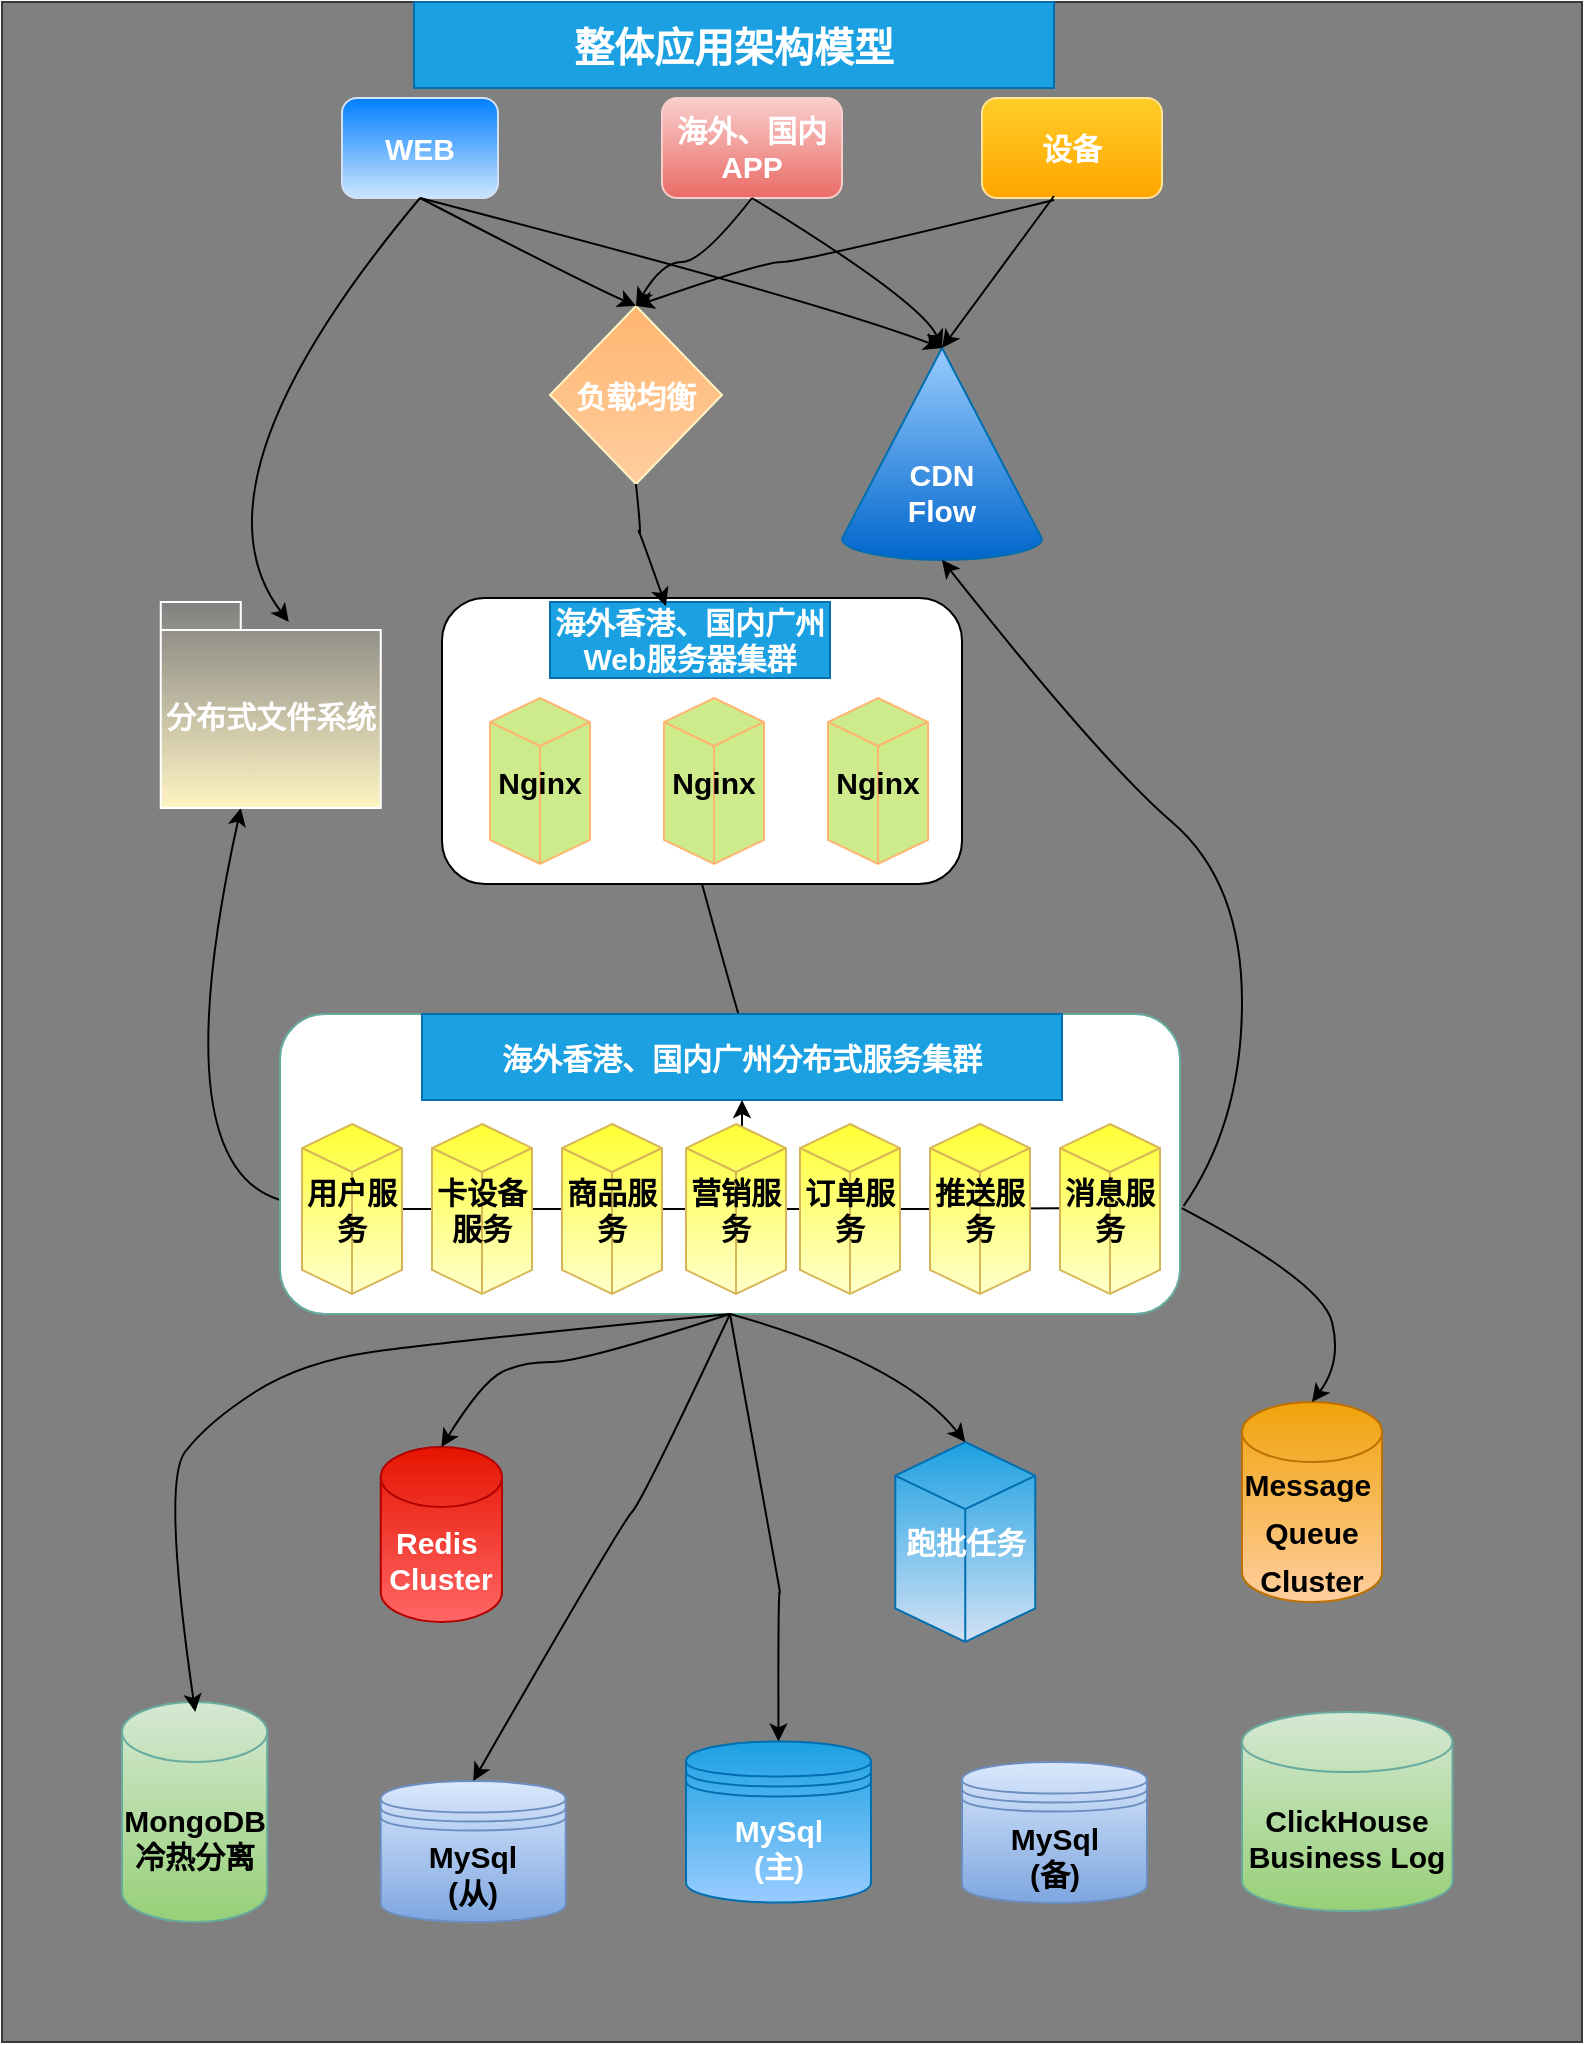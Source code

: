 <mxfile version="20.8.23" type="github">
  <diagram name="第 1 页" id="4W9wxMfJ0nzZJp1bOFUA">
    <mxGraphModel dx="1434" dy="1924" grid="1" gridSize="10" guides="1" tooltips="1" connect="1" arrows="1" fold="1" page="1" pageScale="1" pageWidth="827" pageHeight="1169" math="0" shadow="0">
      <root>
        <mxCell id="0" />
        <mxCell id="1" parent="0" />
        <mxCell id="ijTSNQqwyhnL8fiNV9Yl-1" value="" style="rounded=0;whiteSpace=wrap;html=1;fillColor=#808080;strokeColor=#36393d;" vertex="1" parent="1">
          <mxGeometry x="140" y="-80" width="790" height="1020" as="geometry" />
        </mxCell>
        <mxCell id="ijTSNQqwyhnL8fiNV9Yl-2" value="海外、国内APP" style="rounded=1;whiteSpace=wrap;html=1;fillColor=#f8cecc;gradientColor=#ea6b66;strokeColor=#F8CECC;fontStyle=1;fontSize=15;fontColor=#FFFFFF;" vertex="1" parent="1">
          <mxGeometry x="470" y="-32" width="90" height="50" as="geometry" />
        </mxCell>
        <mxCell id="ijTSNQqwyhnL8fiNV9Yl-3" value="WEB" style="rounded=1;whiteSpace=wrap;html=1;fillColor=#007FFF;gradientColor=#CCE5FF;strokeColor=#D4E1F5;fontStyle=1;fontSize=15;fontColor=#FFFFFF;" vertex="1" parent="1">
          <mxGeometry x="310" y="-32" width="78" height="50" as="geometry" />
        </mxCell>
        <mxCell id="ijTSNQqwyhnL8fiNV9Yl-8" value="&lt;font color=&quot;#ffffff&quot; style=&quot;font-size: 15px;&quot;&gt;&lt;b style=&quot;font-size: 15px;&quot;&gt;负载均衡&lt;/b&gt;&lt;/font&gt;" style="rhombus;whiteSpace=wrap;html=1;fillColor=#FFB570;gradientColor=#FFCE9F;strokeColor=#FFF4C3;fontSize=15;" vertex="1" parent="1">
          <mxGeometry x="414" y="72" width="86" height="89" as="geometry" />
        </mxCell>
        <mxCell id="ijTSNQqwyhnL8fiNV9Yl-14" value="" style="rounded=1;whiteSpace=wrap;html=1;fontColor=#FFFFFF;fillColor=#FFFFFF;" vertex="1" parent="1">
          <mxGeometry x="360" y="218" width="260" height="143" as="geometry" />
        </mxCell>
        <mxCell id="ijTSNQqwyhnL8fiNV9Yl-16" value="&lt;font style=&quot;font-size: 15px;&quot;&gt;海外香港、国内广州Web服务器集群&lt;/font&gt;" style="text;html=1;strokeColor=#006EAF;fillColor=#1ba1e2;align=center;verticalAlign=middle;whiteSpace=wrap;rounded=0;fontColor=#ffffff;fontStyle=1" vertex="1" parent="1">
          <mxGeometry x="414" y="220" width="140" height="38" as="geometry" />
        </mxCell>
        <mxCell id="ijTSNQqwyhnL8fiNV9Yl-18" value="Nginx" style="html=1;whiteSpace=wrap;shape=isoCube2;backgroundOutline=1;isoAngle=15;fontSize=15;fillColor=#cdeb8b;strokeColor=#FFB570;fontStyle=1" vertex="1" parent="1">
          <mxGeometry x="384" y="268" width="50" height="83" as="geometry" />
        </mxCell>
        <mxCell id="ijTSNQqwyhnL8fiNV9Yl-19" value="Nginx" style="html=1;whiteSpace=wrap;shape=isoCube2;backgroundOutline=1;isoAngle=15;fontSize=15;fillColor=#cdeb8b;strokeColor=#FFB570;fontStyle=1" vertex="1" parent="1">
          <mxGeometry x="553" y="268" width="50" height="83" as="geometry" />
        </mxCell>
        <mxCell id="ijTSNQqwyhnL8fiNV9Yl-25" value="" style="curved=1;endArrow=classic;html=1;rounded=0;fontSize=15;fontColor=#000000;entryX=0.5;entryY=0;entryDx=0;entryDy=0;exitX=0.5;exitY=1;exitDx=0;exitDy=0;" edge="1" parent="1" source="ijTSNQqwyhnL8fiNV9Yl-14" target="ijTSNQqwyhnL8fiNV9Yl-36">
          <mxGeometry width="50" height="50" relative="1" as="geometry">
            <mxPoint x="523" y="430" as="sourcePoint" />
            <mxPoint x="632" y="437" as="targetPoint" />
            <Array as="points">
              <mxPoint x="520" y="470" />
            </Array>
          </mxGeometry>
        </mxCell>
        <mxCell id="ijTSNQqwyhnL8fiNV9Yl-33" value="" style="curved=1;endArrow=classic;html=1;rounded=0;fontSize=15;fontColor=#000000;entryX=0.364;entryY=1;entryDx=0;entryDy=0;entryPerimeter=0;exitX=0;exitY=0.62;exitDx=0;exitDy=0;exitPerimeter=0;" edge="1" parent="1" source="ijTSNQqwyhnL8fiNV9Yl-35" target="ijTSNQqwyhnL8fiNV9Yl-72">
          <mxGeometry width="50" height="50" relative="1" as="geometry">
            <mxPoint x="818" y="510" as="sourcePoint" />
            <mxPoint x="150" y="450" as="targetPoint" />
            <Array as="points">
              <mxPoint x="220" y="501" />
            </Array>
          </mxGeometry>
        </mxCell>
        <mxCell id="ijTSNQqwyhnL8fiNV9Yl-35" value="" style="rounded=1;whiteSpace=wrap;html=1;strokeColor=#67AB9F;fontSize=15;fontColor=#000000;fillColor=#FFFFFF;" vertex="1" parent="1">
          <mxGeometry x="279" y="426" width="450" height="150" as="geometry" />
        </mxCell>
        <mxCell id="ijTSNQqwyhnL8fiNV9Yl-36" value="海外香港、国内广州分布式服务集群" style="text;html=1;strokeColor=#006EAF;fillColor=#1ba1e2;align=center;verticalAlign=middle;whiteSpace=wrap;rounded=0;fontSize=15;fontColor=#ffffff;fontStyle=1" vertex="1" parent="1">
          <mxGeometry x="350" y="426" width="320" height="43" as="geometry" />
        </mxCell>
        <mxCell id="ijTSNQqwyhnL8fiNV9Yl-93" value="" style="edgeStyle=orthogonalEdgeStyle;rounded=0;orthogonalLoop=1;jettySize=auto;html=1;fontSize=15;fontColor=#FFFFFF;" edge="1" parent="1" source="ijTSNQqwyhnL8fiNV9Yl-37" target="ijTSNQqwyhnL8fiNV9Yl-36">
          <mxGeometry relative="1" as="geometry" />
        </mxCell>
        <mxCell id="ijTSNQqwyhnL8fiNV9Yl-37" value="用户服务" style="html=1;whiteSpace=wrap;shape=isoCube2;backgroundOutline=1;isoAngle=15;fontSize=15;fillColor=#FFFF33;strokeColor=#d6b656;fontStyle=1;gradientColor=#FFFFCC;" vertex="1" parent="1">
          <mxGeometry x="290" y="481" width="50" height="85" as="geometry" />
        </mxCell>
        <mxCell id="ijTSNQqwyhnL8fiNV9Yl-38" value="卡设备服务" style="html=1;whiteSpace=wrap;shape=isoCube2;backgroundOutline=1;isoAngle=15;fontSize=15;fillColor=#FFFF33;strokeColor=#d6b656;fontStyle=1;gradientColor=#FFFFCC;" vertex="1" parent="1">
          <mxGeometry x="355" y="481" width="50" height="85" as="geometry" />
        </mxCell>
        <mxCell id="ijTSNQqwyhnL8fiNV9Yl-39" value="商品服务" style="html=1;whiteSpace=wrap;shape=isoCube2;backgroundOutline=1;isoAngle=15;fontSize=15;fillColor=#FFFF33;strokeColor=#d6b656;fontStyle=1;gradientColor=#FFFFCC;" vertex="1" parent="1">
          <mxGeometry x="420" y="481" width="50" height="85" as="geometry" />
        </mxCell>
        <mxCell id="ijTSNQqwyhnL8fiNV9Yl-94" style="edgeStyle=orthogonalEdgeStyle;rounded=0;orthogonalLoop=1;jettySize=auto;html=1;fontSize=15;fontColor=#FFFFFF;entryX=0.5;entryY=0.494;entryDx=0;entryDy=0;entryPerimeter=0;" edge="1" parent="1" source="ijTSNQqwyhnL8fiNV9Yl-40" target="ijTSNQqwyhnL8fiNV9Yl-43">
          <mxGeometry relative="1" as="geometry" />
        </mxCell>
        <mxCell id="ijTSNQqwyhnL8fiNV9Yl-40" value="营销服务" style="html=1;whiteSpace=wrap;shape=isoCube2;backgroundOutline=1;isoAngle=15;fontSize=15;fillColor=#FFFF33;strokeColor=#d6b656;fontStyle=1;gradientColor=#FFFFCC;" vertex="1" parent="1">
          <mxGeometry x="482" y="481" width="50" height="85" as="geometry" />
        </mxCell>
        <mxCell id="ijTSNQqwyhnL8fiNV9Yl-41" value="订单服务" style="html=1;whiteSpace=wrap;shape=isoCube2;backgroundOutline=1;isoAngle=15;fontSize=15;fillColor=#FFFF33;strokeColor=#d6b656;fontStyle=1;gradientColor=#FFFFCC;" vertex="1" parent="1">
          <mxGeometry x="539" y="481" width="50" height="85" as="geometry" />
        </mxCell>
        <mxCell id="ijTSNQqwyhnL8fiNV9Yl-42" value="推送服务" style="html=1;whiteSpace=wrap;shape=isoCube2;backgroundOutline=1;isoAngle=15;fontSize=15;fillColor=#FFFF33;strokeColor=#d6b656;fontStyle=1;gradientColor=#FFFFCC;" vertex="1" parent="1">
          <mxGeometry x="604" y="481" width="50" height="85" as="geometry" />
        </mxCell>
        <mxCell id="ijTSNQqwyhnL8fiNV9Yl-43" value="消息服务" style="html=1;whiteSpace=wrap;shape=isoCube2;backgroundOutline=1;isoAngle=15;fontSize=15;fillColor=#FFFF33;strokeColor=#d6b656;fontStyle=1;gradientColor=#FFFFCC;" vertex="1" parent="1">
          <mxGeometry x="669" y="481" width="50" height="85" as="geometry" />
        </mxCell>
        <mxCell id="ijTSNQqwyhnL8fiNV9Yl-47" value="MySql&lt;br&gt;(从)" style="shape=datastore;whiteSpace=wrap;html=1;strokeColor=#6c8ebf;fontSize=15;fillColor=#dae8fc;gradientColor=#7ea6e0;fontStyle=1" vertex="1" parent="1">
          <mxGeometry x="329.37" y="809.5" width="92.5" height="70.5" as="geometry" />
        </mxCell>
        <mxCell id="ijTSNQqwyhnL8fiNV9Yl-49" value="MongoDB&lt;br&gt;冷热分离" style="shape=cylinder3;whiteSpace=wrap;html=1;boundedLbl=1;backgroundOutline=1;size=15;fontSize=15;fillColor=#d5e8d4;strokeColor=#67AB9F;gradientColor=#97d077;fontStyle=1" vertex="1" parent="1">
          <mxGeometry x="200" y="770" width="72.63" height="110" as="geometry" />
        </mxCell>
        <mxCell id="ijTSNQqwyhnL8fiNV9Yl-50" value="&lt;font style=&quot;font-size: 15px;&quot;&gt;跑批任务&lt;/font&gt;" style="html=1;whiteSpace=wrap;shape=isoCube2;backgroundOutline=1;isoAngle=15;fontSize=15;fillColor=#1ba1e2;strokeColor=#006EAF;fontStyle=1;fontColor=#ffffff;gradientColor=#D4E1F5;" vertex="1" parent="1">
          <mxGeometry x="586.63" y="640" width="70" height="100" as="geometry" />
        </mxCell>
        <mxCell id="ijTSNQqwyhnL8fiNV9Yl-53" value="&lt;font style=&quot;font-size: 15px;&quot;&gt;ClickHouse&lt;br&gt;Business Log&lt;/font&gt;" style="shape=cylinder3;whiteSpace=wrap;html=1;boundedLbl=1;backgroundOutline=1;size=15;fontSize=15;fillColor=#d5e8d4;strokeColor=#67AB9F;gradientColor=#97d077;fontStyle=1" vertex="1" parent="1">
          <mxGeometry x="760" y="775" width="105.25" height="99.5" as="geometry" />
        </mxCell>
        <mxCell id="ijTSNQqwyhnL8fiNV9Yl-55" value="&lt;font style=&quot;font-size: 15px;&quot;&gt;&lt;span style=&quot;font-size: 15px;&quot;&gt;设备&lt;/span&gt;&lt;/font&gt;" style="rounded=1;whiteSpace=wrap;html=1;fillColor=#ffcd28;gradientColor=#ffa500;strokeColor=#FFE599;fontStyle=1;fontSize=15;fontColor=#FFFFFF;" vertex="1" parent="1">
          <mxGeometry x="630" y="-32" width="90" height="50" as="geometry" />
        </mxCell>
        <mxCell id="ijTSNQqwyhnL8fiNV9Yl-57" value="MySql&lt;br style=&quot;border-color: var(--border-color);&quot;&gt;(备)" style="shape=datastore;whiteSpace=wrap;html=1;strokeColor=#6c8ebf;fontSize=15;fillColor=#dae8fc;gradientColor=#7ea6e0;fontStyle=1" vertex="1" parent="1">
          <mxGeometry x="620" y="800" width="92.5" height="70.5" as="geometry" />
        </mxCell>
        <mxCell id="ijTSNQqwyhnL8fiNV9Yl-58" value="MySql&lt;br style=&quot;border-color: var(--border-color);&quot;&gt;(主)" style="shape=datastore;whiteSpace=wrap;html=1;strokeColor=#006EAF;fontSize=15;fillColor=#1ba1e2;fontStyle=1;fontColor=#ffffff;gradientColor=#99CCFF;" vertex="1" parent="1">
          <mxGeometry x="482" y="789.75" width="92.5" height="80.5" as="geometry" />
        </mxCell>
        <mxCell id="ijTSNQqwyhnL8fiNV9Yl-60" value="Nginx" style="html=1;whiteSpace=wrap;shape=isoCube2;backgroundOutline=1;isoAngle=15;fontSize=15;fillColor=#cdeb8b;strokeColor=#FFB570;fontStyle=1" vertex="1" parent="1">
          <mxGeometry x="471" y="268" width="50" height="83" as="geometry" />
        </mxCell>
        <mxCell id="ijTSNQqwyhnL8fiNV9Yl-61" value="&lt;font style=&quot;font-size: 20px;&quot;&gt;整体应用&lt;font style=&quot;font-size: 20px;&quot;&gt;架构&lt;/font&gt;模型&lt;/font&gt;" style="text;html=1;strokeColor=#006EAF;fillColor=#1ba1e2;align=center;verticalAlign=middle;whiteSpace=wrap;rounded=0;fontSize=15;fontColor=#ffffff;fontStyle=1" vertex="1" parent="1">
          <mxGeometry x="346" y="-80" width="320" height="43" as="geometry" />
        </mxCell>
        <mxCell id="ijTSNQqwyhnL8fiNV9Yl-63" value="" style="curved=1;endArrow=classic;html=1;rounded=0;fontSize=21;fontColor=#000000;entryX=0.582;entryY=0.097;entryDx=0;entryDy=0;entryPerimeter=0;exitX=0.5;exitY=1;exitDx=0;exitDy=0;" edge="1" parent="1" source="ijTSNQqwyhnL8fiNV9Yl-3" target="ijTSNQqwyhnL8fiNV9Yl-72">
          <mxGeometry width="50" height="50" relative="1" as="geometry">
            <mxPoint x="200" y="200" as="sourcePoint" />
            <mxPoint x="166.7" y="327" as="targetPoint" />
            <Array as="points">
              <mxPoint x="230" y="160" />
            </Array>
          </mxGeometry>
        </mxCell>
        <mxCell id="ijTSNQqwyhnL8fiNV9Yl-66" value="&lt;font style=&quot;font-size: 15px;&quot;&gt;Message&amp;nbsp;&lt;br style=&quot;&quot;&gt;Queue&lt;br style=&quot;&quot;&gt;Cluster&lt;/font&gt;" style="shape=cylinder3;whiteSpace=wrap;html=1;boundedLbl=1;backgroundOutline=1;size=15;fontSize=20;fillColor=#f0a30a;strokeColor=#BD7000;fontStyle=1;fontColor=#000000;gradientColor=#FFCE9F;" vertex="1" parent="1">
          <mxGeometry x="760" y="620" width="70" height="100" as="geometry" />
        </mxCell>
        <mxCell id="ijTSNQqwyhnL8fiNV9Yl-67" value="&lt;font style=&quot;font-size: 15px;&quot;&gt;&lt;span style=&quot;&quot;&gt;Redis&amp;nbsp;&lt;/span&gt;&lt;br&gt;&lt;font style=&quot;font-size: 15px;&quot;&gt;Cluster&lt;/font&gt;&lt;/font&gt;" style="shape=cylinder3;whiteSpace=wrap;html=1;boundedLbl=1;backgroundOutline=1;size=15;fontSize=15;fillColor=#e51400;strokeColor=#B20000;fontStyle=1;fontColor=#ffffff;gradientColor=#FF6666;" vertex="1" parent="1">
          <mxGeometry x="329.38" y="642.5" width="60.62" height="87.5" as="geometry" />
        </mxCell>
        <mxCell id="ijTSNQqwyhnL8fiNV9Yl-68" value="" style="curved=1;endArrow=classic;html=1;rounded=0;fontSize=21;fontColor=#000000;entryX=0.5;entryY=0;entryDx=0;entryDy=0;exitX=0.5;exitY=1;exitDx=0;exitDy=0;" edge="1" parent="1" source="ijTSNQqwyhnL8fiNV9Yl-3" target="ijTSNQqwyhnL8fiNV9Yl-8">
          <mxGeometry width="50" height="50" relative="1" as="geometry">
            <mxPoint x="360" y="140" as="sourcePoint" />
            <mxPoint x="410" y="90" as="targetPoint" />
            <Array as="points">
              <mxPoint x="430" y="60" />
            </Array>
          </mxGeometry>
        </mxCell>
        <mxCell id="ijTSNQqwyhnL8fiNV9Yl-70" value="" style="verticalLabelPosition=bottom;verticalAlign=top;html=1;shape=mxgraph.basic.cone2;dx=0.5;dy=0.9;strokeColor=#006EAF;fontSize=15;fillColor=#99CCFF;fontColor=#ffffff;gradientColor=#0066CC;" vertex="1" parent="1">
          <mxGeometry x="560" y="93" width="100" height="106" as="geometry" />
        </mxCell>
        <mxCell id="ijTSNQqwyhnL8fiNV9Yl-72" value="分布式文件系统" style="shape=folder;fontStyle=1;spacingTop=10;tabWidth=40;tabHeight=14;tabPosition=left;html=1;strokeColor=#FFFFFF;fontSize=15;fontColor=#FFFFFF;fillColor=#808080;gradientColor=#FFF4C3;" vertex="1" parent="1">
          <mxGeometry x="219.38" y="220" width="110" height="103" as="geometry" />
        </mxCell>
        <mxCell id="ijTSNQqwyhnL8fiNV9Yl-75" value="&lt;b&gt;CDN&lt;br&gt;Flow&lt;br&gt;&lt;/b&gt;" style="text;html=1;strokeColor=none;fillColor=none;align=center;verticalAlign=middle;whiteSpace=wrap;rounded=0;fontSize=15;fontColor=#FFFFFF;" vertex="1" parent="1">
          <mxGeometry x="580" y="150" width="60" height="30" as="geometry" />
        </mxCell>
        <mxCell id="ijTSNQqwyhnL8fiNV9Yl-76" value="" style="curved=1;endArrow=classic;html=1;rounded=0;fontSize=15;fontColor=#FFFFFF;exitX=0.5;exitY=1;exitDx=0;exitDy=0;entryX=0;entryY=0;entryDx=50;entryDy=0;entryPerimeter=0;" edge="1" parent="1" source="ijTSNQqwyhnL8fiNV9Yl-3" target="ijTSNQqwyhnL8fiNV9Yl-70">
          <mxGeometry width="50" height="50" relative="1" as="geometry">
            <mxPoint x="500" y="150" as="sourcePoint" />
            <mxPoint x="550" y="100" as="targetPoint" />
            <Array as="points">
              <mxPoint x="550" y="70" />
            </Array>
          </mxGeometry>
        </mxCell>
        <mxCell id="ijTSNQqwyhnL8fiNV9Yl-77" value="" style="curved=1;endArrow=classic;html=1;rounded=0;fontSize=15;fontColor=#FFFFFF;exitX=0.5;exitY=1;exitDx=0;exitDy=0;entryX=0;entryY=0;entryDx=50;entryDy=0;entryPerimeter=0;" edge="1" parent="1" source="ijTSNQqwyhnL8fiNV9Yl-2" target="ijTSNQqwyhnL8fiNV9Yl-70">
          <mxGeometry width="50" height="50" relative="1" as="geometry">
            <mxPoint x="620" y="130" as="sourcePoint" />
            <mxPoint x="670" y="80" as="targetPoint" />
            <Array as="points">
              <mxPoint x="600" y="70" />
            </Array>
          </mxGeometry>
        </mxCell>
        <mxCell id="ijTSNQqwyhnL8fiNV9Yl-79" value="" style="curved=1;endArrow=classic;html=1;rounded=0;fontSize=15;fontColor=#FFFFFF;exitX=0.4;exitY=0.98;exitDx=0;exitDy=0;exitPerimeter=0;entryX=0;entryY=0;entryDx=50;entryDy=0;entryPerimeter=0;" edge="1" parent="1" source="ijTSNQqwyhnL8fiNV9Yl-55" target="ijTSNQqwyhnL8fiNV9Yl-70">
          <mxGeometry width="50" height="50" relative="1" as="geometry">
            <mxPoint x="660" y="140" as="sourcePoint" />
            <mxPoint x="610" y="140" as="targetPoint" />
            <Array as="points" />
          </mxGeometry>
        </mxCell>
        <mxCell id="ijTSNQqwyhnL8fiNV9Yl-81" value="" style="curved=1;endArrow=classic;html=1;rounded=0;fontSize=15;fontColor=#FFFFFF;exitX=0.5;exitY=1;exitDx=0;exitDy=0;entryX=0.5;entryY=0;entryDx=0;entryDy=0;entryPerimeter=0;" edge="1" parent="1" source="ijTSNQqwyhnL8fiNV9Yl-35" target="ijTSNQqwyhnL8fiNV9Yl-67">
          <mxGeometry width="50" height="50" relative="1" as="geometry">
            <mxPoint x="600" y="790" as="sourcePoint" />
            <mxPoint x="650" y="740" as="targetPoint" />
            <Array as="points">
              <mxPoint x="430" y="600" />
              <mxPoint x="400" y="600" />
              <mxPoint x="380" y="610" />
            </Array>
          </mxGeometry>
        </mxCell>
        <mxCell id="ijTSNQqwyhnL8fiNV9Yl-83" value="" style="curved=1;endArrow=classic;html=1;rounded=0;fontSize=15;fontColor=#FFFFFF;exitX=0.5;exitY=1;exitDx=0;exitDy=0;entryX=0.5;entryY=0;entryDx=0;entryDy=0;" edge="1" parent="1" source="ijTSNQqwyhnL8fiNV9Yl-2" target="ijTSNQqwyhnL8fiNV9Yl-8">
          <mxGeometry width="50" height="50" relative="1" as="geometry">
            <mxPoint x="460" y="150" as="sourcePoint" />
            <mxPoint x="510" y="100" as="targetPoint" />
            <Array as="points">
              <mxPoint x="490" y="50" />
              <mxPoint x="470" y="50" />
            </Array>
          </mxGeometry>
        </mxCell>
        <mxCell id="ijTSNQqwyhnL8fiNV9Yl-84" value="" style="curved=1;endArrow=classic;html=1;rounded=0;fontSize=15;fontColor=#FFFFFF;exitX=0.4;exitY=1.02;exitDx=0;exitDy=0;exitPerimeter=0;entryX=0.5;entryY=0;entryDx=0;entryDy=0;" edge="1" parent="1" source="ijTSNQqwyhnL8fiNV9Yl-55" target="ijTSNQqwyhnL8fiNV9Yl-8">
          <mxGeometry width="50" height="50" relative="1" as="geometry">
            <mxPoint x="510" y="170" as="sourcePoint" />
            <mxPoint x="560" y="120" as="targetPoint" />
            <Array as="points">
              <mxPoint x="540" y="50" />
              <mxPoint x="520" y="50" />
            </Array>
          </mxGeometry>
        </mxCell>
        <mxCell id="ijTSNQqwyhnL8fiNV9Yl-85" value="" style="curved=1;endArrow=classic;html=1;rounded=0;fontSize=15;fontColor=#FFFFFF;exitX=1.004;exitY=0.64;exitDx=0;exitDy=0;entryX=0;entryY=0;entryDx=50;entryDy=106;entryPerimeter=0;exitPerimeter=0;" edge="1" parent="1" source="ijTSNQqwyhnL8fiNV9Yl-35" target="ijTSNQqwyhnL8fiNV9Yl-70">
          <mxGeometry width="50" height="50" relative="1" as="geometry">
            <mxPoint x="720" y="420" as="sourcePoint" />
            <mxPoint x="770" y="370" as="targetPoint" />
            <Array as="points">
              <mxPoint x="760" y="480" />
              <mxPoint x="760" y="360" />
              <mxPoint x="690" y="300" />
            </Array>
          </mxGeometry>
        </mxCell>
        <mxCell id="ijTSNQqwyhnL8fiNV9Yl-89" value="" style="curved=1;endArrow=classic;html=1;rounded=0;fontSize=15;fontColor=#FFFFFF;exitX=0.5;exitY=1;exitDx=0;exitDy=0;entryX=0.5;entryY=0;entryDx=0;entryDy=0;entryPerimeter=0;" edge="1" parent="1" source="ijTSNQqwyhnL8fiNV9Yl-35" target="ijTSNQqwyhnL8fiNV9Yl-50">
          <mxGeometry width="50" height="50" relative="1" as="geometry">
            <mxPoint x="580" y="790" as="sourcePoint" />
            <mxPoint x="630" y="740" as="targetPoint" />
            <Array as="points">
              <mxPoint x="590" y="600" />
            </Array>
          </mxGeometry>
        </mxCell>
        <mxCell id="ijTSNQqwyhnL8fiNV9Yl-90" value="" style="curved=1;endArrow=classic;html=1;rounded=0;fontSize=15;fontColor=#FFFFFF;entryX=0.5;entryY=0;entryDx=0;entryDy=0;entryPerimeter=0;exitX=1.002;exitY=0.647;exitDx=0;exitDy=0;exitPerimeter=0;" edge="1" parent="1" source="ijTSNQqwyhnL8fiNV9Yl-35" target="ijTSNQqwyhnL8fiNV9Yl-66">
          <mxGeometry width="50" height="50" relative="1" as="geometry">
            <mxPoint x="780" y="590" as="sourcePoint" />
            <mxPoint x="830" y="540" as="targetPoint" />
            <Array as="points">
              <mxPoint x="800" y="560" />
              <mxPoint x="810" y="600" />
            </Array>
          </mxGeometry>
        </mxCell>
        <mxCell id="ijTSNQqwyhnL8fiNV9Yl-95" value="" style="curved=1;endArrow=classic;html=1;rounded=0;fontSize=15;fontColor=#FFFFFF;entryX=0.414;entryY=0.053;entryDx=0;entryDy=0;entryPerimeter=0;exitX=0.5;exitY=1;exitDx=0;exitDy=0;" edge="1" parent="1" source="ijTSNQqwyhnL8fiNV9Yl-8" target="ijTSNQqwyhnL8fiNV9Yl-16">
          <mxGeometry width="50" height="50" relative="1" as="geometry">
            <mxPoint x="360" y="200" as="sourcePoint" />
            <mxPoint x="410" y="150" as="targetPoint" />
            <Array as="points">
              <mxPoint x="460" y="190" />
              <mxPoint x="457" y="180" />
            </Array>
          </mxGeometry>
        </mxCell>
        <mxCell id="ijTSNQqwyhnL8fiNV9Yl-96" value="" style="curved=1;endArrow=classic;html=1;rounded=0;fontSize=15;fontColor=#FFFFFF;entryX=0.504;entryY=0.045;entryDx=0;entryDy=0;entryPerimeter=0;exitX=0.5;exitY=1;exitDx=0;exitDy=0;" edge="1" parent="1" source="ijTSNQqwyhnL8fiNV9Yl-35" target="ijTSNQqwyhnL8fiNV9Yl-49">
          <mxGeometry width="50" height="50" relative="1" as="geometry">
            <mxPoint x="500" y="580" as="sourcePoint" />
            <mxPoint x="270" y="660" as="targetPoint" />
            <Array as="points">
              <mxPoint x="360" y="590" />
              <mxPoint x="290" y="600" />
              <mxPoint x="243" y="630" />
              <mxPoint x="220" y="660" />
            </Array>
          </mxGeometry>
        </mxCell>
        <mxCell id="ijTSNQqwyhnL8fiNV9Yl-97" value="" style="curved=1;endArrow=classic;html=1;rounded=0;fontSize=15;fontColor=#FFFFFF;exitX=0.5;exitY=1;exitDx=0;exitDy=0;entryX=0.5;entryY=0;entryDx=0;entryDy=0;" edge="1" parent="1" source="ijTSNQqwyhnL8fiNV9Yl-35" target="ijTSNQqwyhnL8fiNV9Yl-47">
          <mxGeometry width="50" height="50" relative="1" as="geometry">
            <mxPoint x="450" y="730" as="sourcePoint" />
            <mxPoint x="500" y="680" as="targetPoint" />
            <Array as="points">
              <mxPoint x="460" y="670" />
              <mxPoint x="450" y="680" />
            </Array>
          </mxGeometry>
        </mxCell>
        <mxCell id="ijTSNQqwyhnL8fiNV9Yl-99" value="" style="curved=1;endArrow=classic;html=1;rounded=0;fontSize=15;fontColor=#FFFFFF;exitX=0.5;exitY=1;exitDx=0;exitDy=0;entryX=0.5;entryY=0;entryDx=0;entryDy=0;" edge="1" parent="1" source="ijTSNQqwyhnL8fiNV9Yl-35" target="ijTSNQqwyhnL8fiNV9Yl-58">
          <mxGeometry width="50" height="50" relative="1" as="geometry">
            <mxPoint x="470" y="720" as="sourcePoint" />
            <mxPoint x="520" y="670" as="targetPoint" />
            <Array as="points">
              <mxPoint x="530" y="720" />
              <mxPoint x="528" y="710" />
            </Array>
          </mxGeometry>
        </mxCell>
      </root>
    </mxGraphModel>
  </diagram>
</mxfile>
